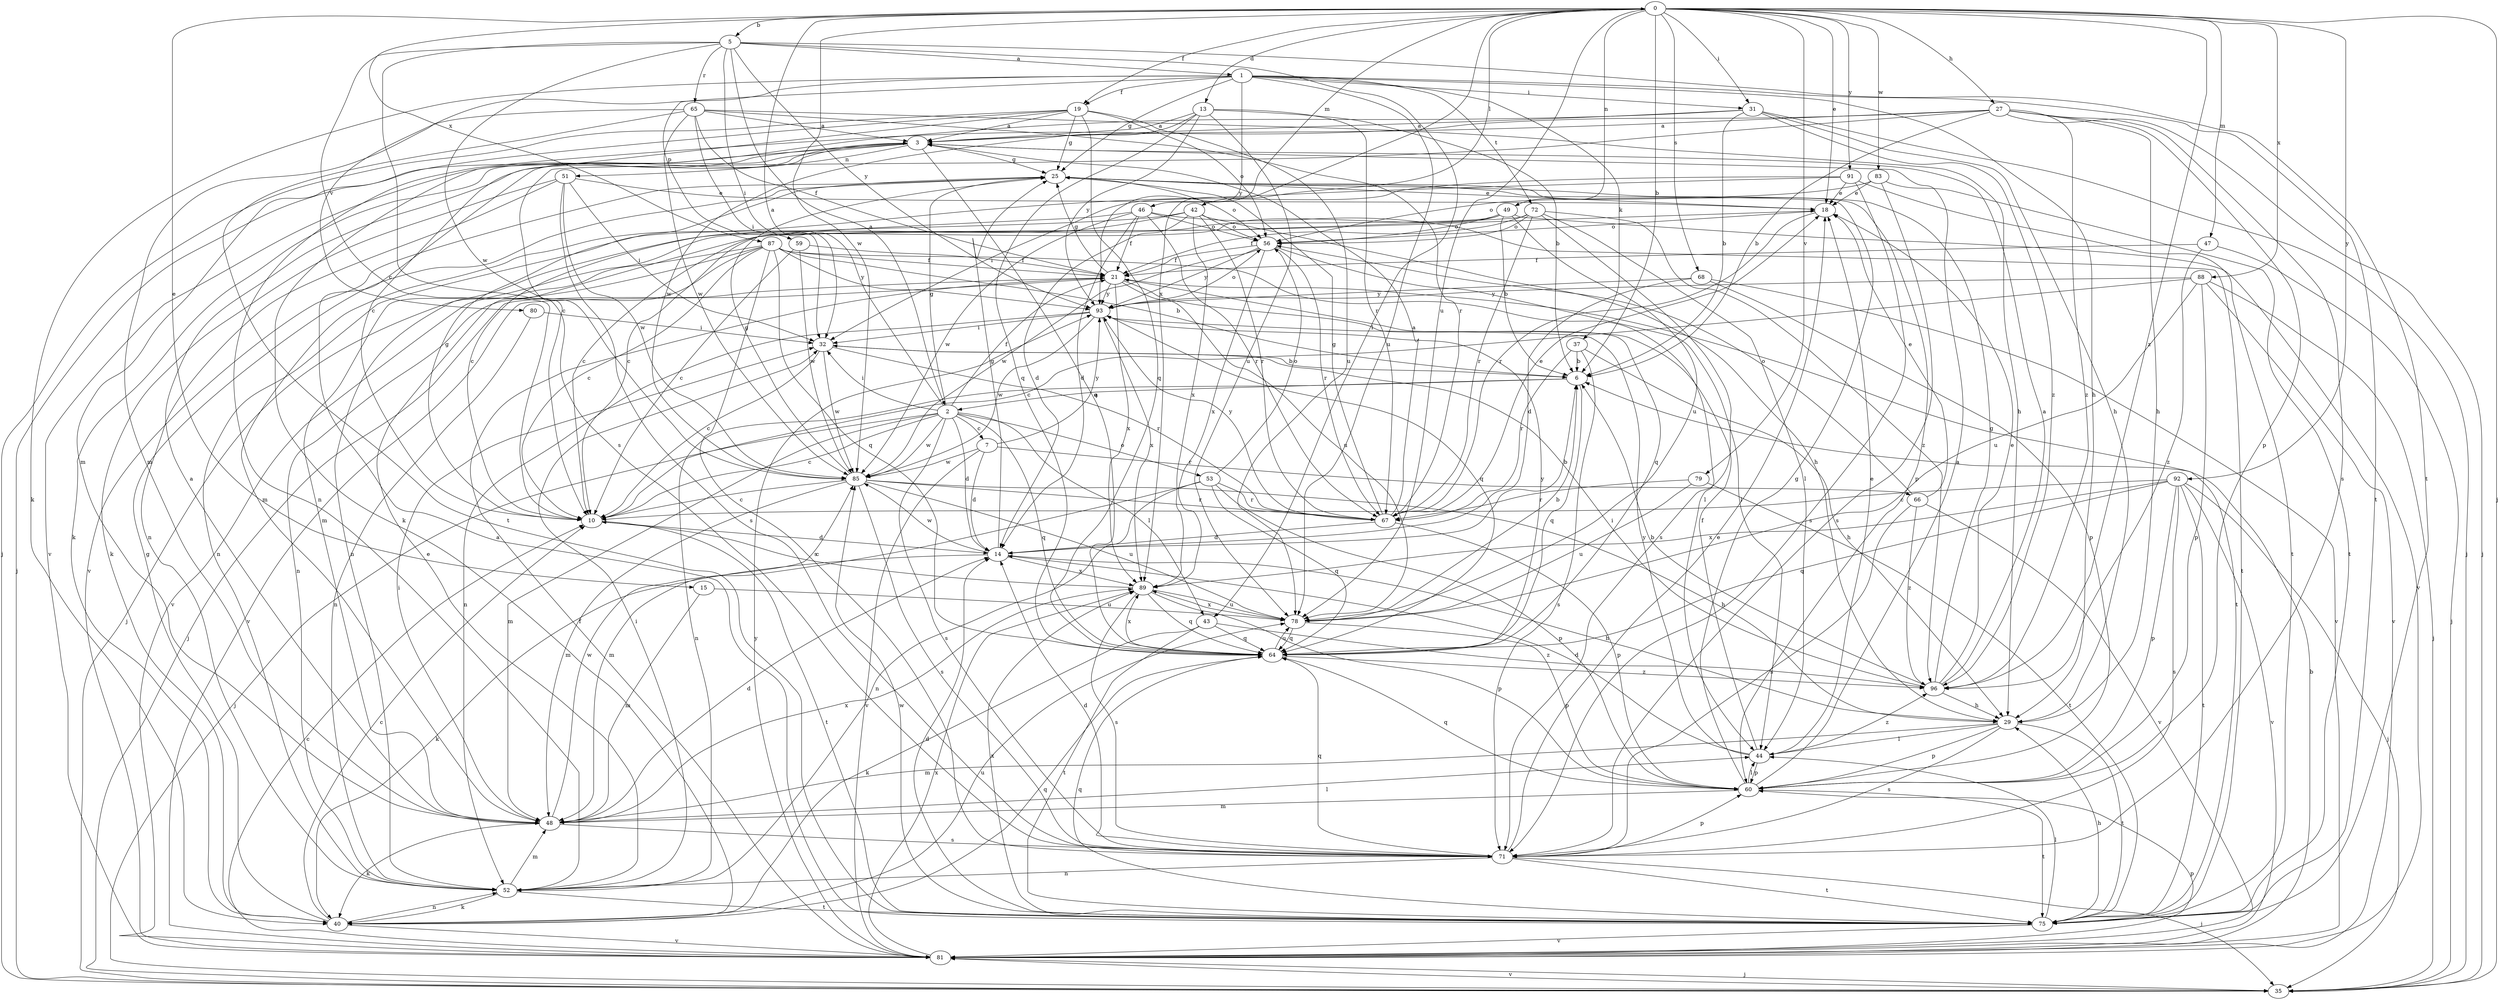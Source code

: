 strict digraph  {
0;
1;
2;
3;
5;
6;
7;
10;
13;
14;
15;
18;
19;
21;
25;
27;
29;
31;
32;
35;
37;
40;
42;
43;
44;
46;
47;
48;
49;
51;
52;
53;
56;
59;
60;
64;
65;
66;
67;
68;
71;
72;
75;
78;
79;
80;
81;
83;
85;
87;
88;
89;
91;
92;
93;
96;
0 -> 5  [label=b];
0 -> 6  [label=b];
0 -> 13  [label=d];
0 -> 15  [label=e];
0 -> 18  [label=e];
0 -> 19  [label=f];
0 -> 27  [label=h];
0 -> 31  [label=i];
0 -> 35  [label=j];
0 -> 42  [label=l];
0 -> 46  [label=m];
0 -> 47  [label=m];
0 -> 49  [label=n];
0 -> 68  [label=s];
0 -> 78  [label=u];
0 -> 79  [label=v];
0 -> 83  [label=w];
0 -> 85  [label=w];
0 -> 87  [label=x];
0 -> 88  [label=x];
0 -> 89  [label=x];
0 -> 91  [label=y];
0 -> 92  [label=y];
0 -> 96  [label=z];
1 -> 19  [label=f];
1 -> 25  [label=g];
1 -> 29  [label=h];
1 -> 31  [label=i];
1 -> 37  [label=k];
1 -> 40  [label=k];
1 -> 59  [label=p];
1 -> 72  [label=t];
1 -> 75  [label=t];
1 -> 78  [label=u];
1 -> 80  [label=v];
1 -> 93  [label=y];
2 -> 0  [label=a];
2 -> 7  [label=c];
2 -> 10  [label=c];
2 -> 14  [label=d];
2 -> 21  [label=f];
2 -> 25  [label=g];
2 -> 32  [label=i];
2 -> 35  [label=j];
2 -> 43  [label=l];
2 -> 48  [label=m];
2 -> 53  [label=o];
2 -> 64  [label=q];
2 -> 71  [label=s];
2 -> 85  [label=w];
3 -> 25  [label=g];
3 -> 35  [label=j];
3 -> 40  [label=k];
3 -> 51  [label=n];
3 -> 64  [label=q];
3 -> 81  [label=v];
5 -> 1  [label=a];
5 -> 2  [label=a];
5 -> 10  [label=c];
5 -> 32  [label=i];
5 -> 43  [label=l];
5 -> 65  [label=r];
5 -> 71  [label=s];
5 -> 75  [label=t];
5 -> 85  [label=w];
5 -> 93  [label=y];
6 -> 2  [label=a];
6 -> 52  [label=n];
6 -> 64  [label=q];
7 -> 14  [label=d];
7 -> 66  [label=r];
7 -> 81  [label=v];
7 -> 85  [label=w];
7 -> 93  [label=y];
10 -> 14  [label=d];
10 -> 25  [label=g];
10 -> 75  [label=t];
13 -> 3  [label=a];
13 -> 6  [label=b];
13 -> 64  [label=q];
13 -> 67  [label=r];
13 -> 78  [label=u];
13 -> 85  [label=w];
13 -> 93  [label=y];
14 -> 6  [label=b];
14 -> 25  [label=g];
14 -> 29  [label=h];
14 -> 40  [label=k];
14 -> 85  [label=w];
14 -> 89  [label=x];
15 -> 48  [label=m];
15 -> 78  [label=u];
18 -> 56  [label=o];
18 -> 67  [label=r];
19 -> 3  [label=a];
19 -> 10  [label=c];
19 -> 25  [label=g];
19 -> 35  [label=j];
19 -> 48  [label=m];
19 -> 56  [label=o];
19 -> 64  [label=q];
19 -> 78  [label=u];
21 -> 25  [label=g];
21 -> 35  [label=j];
21 -> 64  [label=q];
21 -> 75  [label=t];
21 -> 78  [label=u];
21 -> 81  [label=v];
21 -> 89  [label=x];
21 -> 93  [label=y];
25 -> 18  [label=e];
25 -> 56  [label=o];
25 -> 60  [label=p];
25 -> 81  [label=v];
27 -> 3  [label=a];
27 -> 6  [label=b];
27 -> 10  [label=c];
27 -> 29  [label=h];
27 -> 35  [label=j];
27 -> 52  [label=n];
27 -> 60  [label=p];
27 -> 71  [label=s];
27 -> 96  [label=z];
29 -> 44  [label=l];
29 -> 48  [label=m];
29 -> 60  [label=p];
29 -> 71  [label=s];
29 -> 75  [label=t];
31 -> 3  [label=a];
31 -> 6  [label=b];
31 -> 29  [label=h];
31 -> 35  [label=j];
31 -> 40  [label=k];
31 -> 96  [label=z];
32 -> 6  [label=b];
32 -> 10  [label=c];
32 -> 67  [label=r];
32 -> 85  [label=w];
35 -> 81  [label=v];
37 -> 6  [label=b];
37 -> 29  [label=h];
37 -> 67  [label=r];
37 -> 71  [label=s];
40 -> 10  [label=c];
40 -> 25  [label=g];
40 -> 52  [label=n];
40 -> 64  [label=q];
40 -> 78  [label=u];
40 -> 81  [label=v];
42 -> 10  [label=c];
42 -> 14  [label=d];
42 -> 29  [label=h];
42 -> 52  [label=n];
42 -> 56  [label=o];
42 -> 67  [label=r];
42 -> 89  [label=x];
43 -> 40  [label=k];
43 -> 64  [label=q];
43 -> 75  [label=t];
43 -> 96  [label=z];
44 -> 14  [label=d];
44 -> 18  [label=e];
44 -> 21  [label=f];
44 -> 60  [label=p];
44 -> 93  [label=y];
44 -> 96  [label=z];
46 -> 10  [label=c];
46 -> 14  [label=d];
46 -> 21  [label=f];
46 -> 56  [label=o];
46 -> 67  [label=r];
46 -> 75  [label=t];
46 -> 85  [label=w];
47 -> 21  [label=f];
47 -> 35  [label=j];
47 -> 96  [label=z];
48 -> 3  [label=a];
48 -> 14  [label=d];
48 -> 32  [label=i];
48 -> 40  [label=k];
48 -> 44  [label=l];
48 -> 71  [label=s];
48 -> 85  [label=w];
48 -> 89  [label=x];
49 -> 6  [label=b];
49 -> 48  [label=m];
49 -> 52  [label=n];
49 -> 56  [label=o];
49 -> 78  [label=u];
49 -> 81  [label=v];
51 -> 18  [label=e];
51 -> 32  [label=i];
51 -> 40  [label=k];
51 -> 52  [label=n];
51 -> 71  [label=s];
51 -> 85  [label=w];
52 -> 18  [label=e];
52 -> 32  [label=i];
52 -> 40  [label=k];
52 -> 48  [label=m];
52 -> 75  [label=t];
53 -> 48  [label=m];
53 -> 52  [label=n];
53 -> 56  [label=o];
53 -> 60  [label=p];
53 -> 64  [label=q];
53 -> 67  [label=r];
56 -> 21  [label=f];
56 -> 44  [label=l];
56 -> 67  [label=r];
56 -> 85  [label=w];
56 -> 89  [label=x];
56 -> 93  [label=y];
59 -> 10  [label=c];
59 -> 21  [label=f];
59 -> 85  [label=w];
60 -> 3  [label=a];
60 -> 25  [label=g];
60 -> 44  [label=l];
60 -> 48  [label=m];
60 -> 64  [label=q];
60 -> 75  [label=t];
64 -> 78  [label=u];
64 -> 89  [label=x];
64 -> 93  [label=y];
64 -> 96  [label=z];
65 -> 3  [label=a];
65 -> 21  [label=f];
65 -> 29  [label=h];
65 -> 32  [label=i];
65 -> 48  [label=m];
65 -> 67  [label=r];
65 -> 75  [label=t];
65 -> 85  [label=w];
66 -> 18  [label=e];
66 -> 56  [label=o];
66 -> 71  [label=s];
66 -> 81  [label=v];
66 -> 96  [label=z];
67 -> 3  [label=a];
67 -> 14  [label=d];
67 -> 18  [label=e];
67 -> 25  [label=g];
67 -> 60  [label=p];
67 -> 93  [label=y];
68 -> 14  [label=d];
68 -> 60  [label=p];
68 -> 81  [label=v];
68 -> 93  [label=y];
71 -> 14  [label=d];
71 -> 18  [label=e];
71 -> 35  [label=j];
71 -> 52  [label=n];
71 -> 60  [label=p];
71 -> 64  [label=q];
71 -> 75  [label=t];
72 -> 10  [label=c];
72 -> 21  [label=f];
72 -> 44  [label=l];
72 -> 56  [label=o];
72 -> 67  [label=r];
72 -> 71  [label=s];
72 -> 96  [label=z];
75 -> 3  [label=a];
75 -> 14  [label=d];
75 -> 29  [label=h];
75 -> 44  [label=l];
75 -> 64  [label=q];
75 -> 81  [label=v];
75 -> 85  [label=w];
75 -> 89  [label=x];
78 -> 6  [label=b];
78 -> 60  [label=p];
78 -> 64  [label=q];
78 -> 89  [label=x];
79 -> 67  [label=r];
79 -> 75  [label=t];
79 -> 78  [label=u];
80 -> 32  [label=i];
80 -> 52  [label=n];
81 -> 6  [label=b];
81 -> 10  [label=c];
81 -> 21  [label=f];
81 -> 35  [label=j];
81 -> 60  [label=p];
81 -> 89  [label=x];
81 -> 93  [label=y];
83 -> 18  [label=e];
83 -> 56  [label=o];
83 -> 71  [label=s];
83 -> 75  [label=t];
85 -> 10  [label=c];
85 -> 25  [label=g];
85 -> 29  [label=h];
85 -> 48  [label=m];
85 -> 67  [label=r];
85 -> 71  [label=s];
85 -> 78  [label=u];
87 -> 6  [label=b];
87 -> 10  [label=c];
87 -> 21  [label=f];
87 -> 35  [label=j];
87 -> 44  [label=l];
87 -> 52  [label=n];
87 -> 64  [label=q];
87 -> 71  [label=s];
87 -> 81  [label=v];
87 -> 93  [label=y];
88 -> 10  [label=c];
88 -> 35  [label=j];
88 -> 60  [label=p];
88 -> 78  [label=u];
88 -> 81  [label=v];
88 -> 93  [label=y];
89 -> 10  [label=c];
89 -> 60  [label=p];
89 -> 64  [label=q];
89 -> 71  [label=s];
89 -> 78  [label=u];
91 -> 18  [label=e];
91 -> 32  [label=i];
91 -> 48  [label=m];
91 -> 71  [label=s];
91 -> 75  [label=t];
92 -> 10  [label=c];
92 -> 35  [label=j];
92 -> 60  [label=p];
92 -> 64  [label=q];
92 -> 71  [label=s];
92 -> 75  [label=t];
92 -> 81  [label=v];
92 -> 89  [label=x];
93 -> 32  [label=i];
93 -> 52  [label=n];
93 -> 56  [label=o];
93 -> 64  [label=q];
93 -> 85  [label=w];
93 -> 89  [label=x];
96 -> 3  [label=a];
96 -> 6  [label=b];
96 -> 18  [label=e];
96 -> 25  [label=g];
96 -> 29  [label=h];
96 -> 32  [label=i];
}
